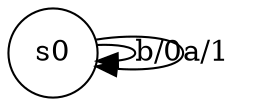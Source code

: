 digraph fsm{
	s_0 [label="s0" shape="circle"]
	
	s_0 -> s_0[label="b/0"]
	
	s_0 -> s_0[label="a/1"]
}